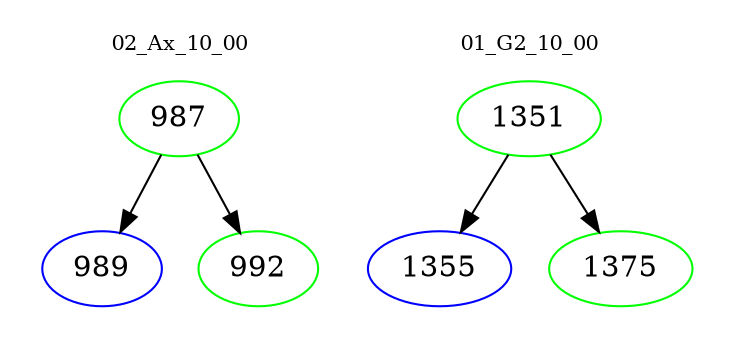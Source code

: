 digraph{
subgraph cluster_0 {
color = white
label = "02_Ax_10_00";
fontsize=10;
T0_987 [label="987", color="green"]
T0_987 -> T0_989 [color="black"]
T0_989 [label="989", color="blue"]
T0_987 -> T0_992 [color="black"]
T0_992 [label="992", color="green"]
}
subgraph cluster_1 {
color = white
label = "01_G2_10_00";
fontsize=10;
T1_1351 [label="1351", color="green"]
T1_1351 -> T1_1355 [color="black"]
T1_1355 [label="1355", color="blue"]
T1_1351 -> T1_1375 [color="black"]
T1_1375 [label="1375", color="green"]
}
}
